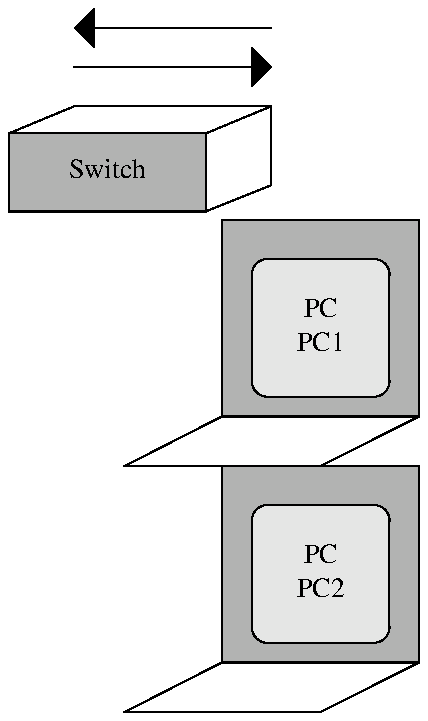 .PS
scale=2.54
anchopc=2.5
altopc=1
anchorouter=anchopc
altorouter=altopc
anchoswitch=anchopc
altoswitch=altopc
colorrelleno=0.3
anchoflecha=0.5
altoflecha=0.25

define pc { [
        box width $1 ht $1 fill colorrelleno
        box fill colorrelleno-0.2 rad 0.2 with .top at last box .top -(0,0.5) width $1-0.75 ht $1-0.75 "PC"$3
        line down $1/4 left $1/2 at 2nd last box .sw
        line right $1
        line up $1/4 right $1/2
        Caja: 2nd last box
] }

define unpc{[
        Area:pc(anchopc,altopc, $1)
]}

define parpcs{[
        if ($3=="abajo") then { down;}
        PC1:unpc($1)
        if ($3=="abajo") then { move;}
        PC2:unpc($2)
]}


define router { [
        ellipse wid $1 ht $2 fill colorrelleno $3
        line down $2-0.5 at last ellipse .w
        spline down $1/4 then right $1 then up $1/4
        line up $2-0.5
        Circulo: last ellipse
        
] }

define unrouter {[
        router(anchorouter, altorouter, $1)
]}



define cubo { [
        Caja: box width $1 ht $2 $3 fill colorrelleno
        line from Caja.nw to Caja.nw+($1/3, $2/3)
        Cima:line from last line.end to Caja.ne+($1/3, $2/3)
        line from last line.end to Caja.ne
        
        line from Caja.se to Caja.se+($1/3, $2/3)
        line from last line.end to 2nd last line
] }
define unswitch{[
        Bloque:cubo(anchoswitch, altoswitch, $1)
        line width anchoflecha ht altoflecha -> from last[].Cima.start+(0,0.5) to last[].Cima.end+(0,0.5)
        line width anchoflecha ht altoflecha <- from last line.start+(0,0.5) to last line.end+(0,0.5)
]}
define unhub{[
        Bloque:cubo(anchoswitch, altoswitch, $1)
        line width anchoflecha ht altoflecha <-> from last[].Cima.start+(0,0.25) to last[].Cima.end+(0,0.25)
 
]}


unswitch("Switch")
down
move
parpcs("PC1", "PC2", "derecha")
.PE